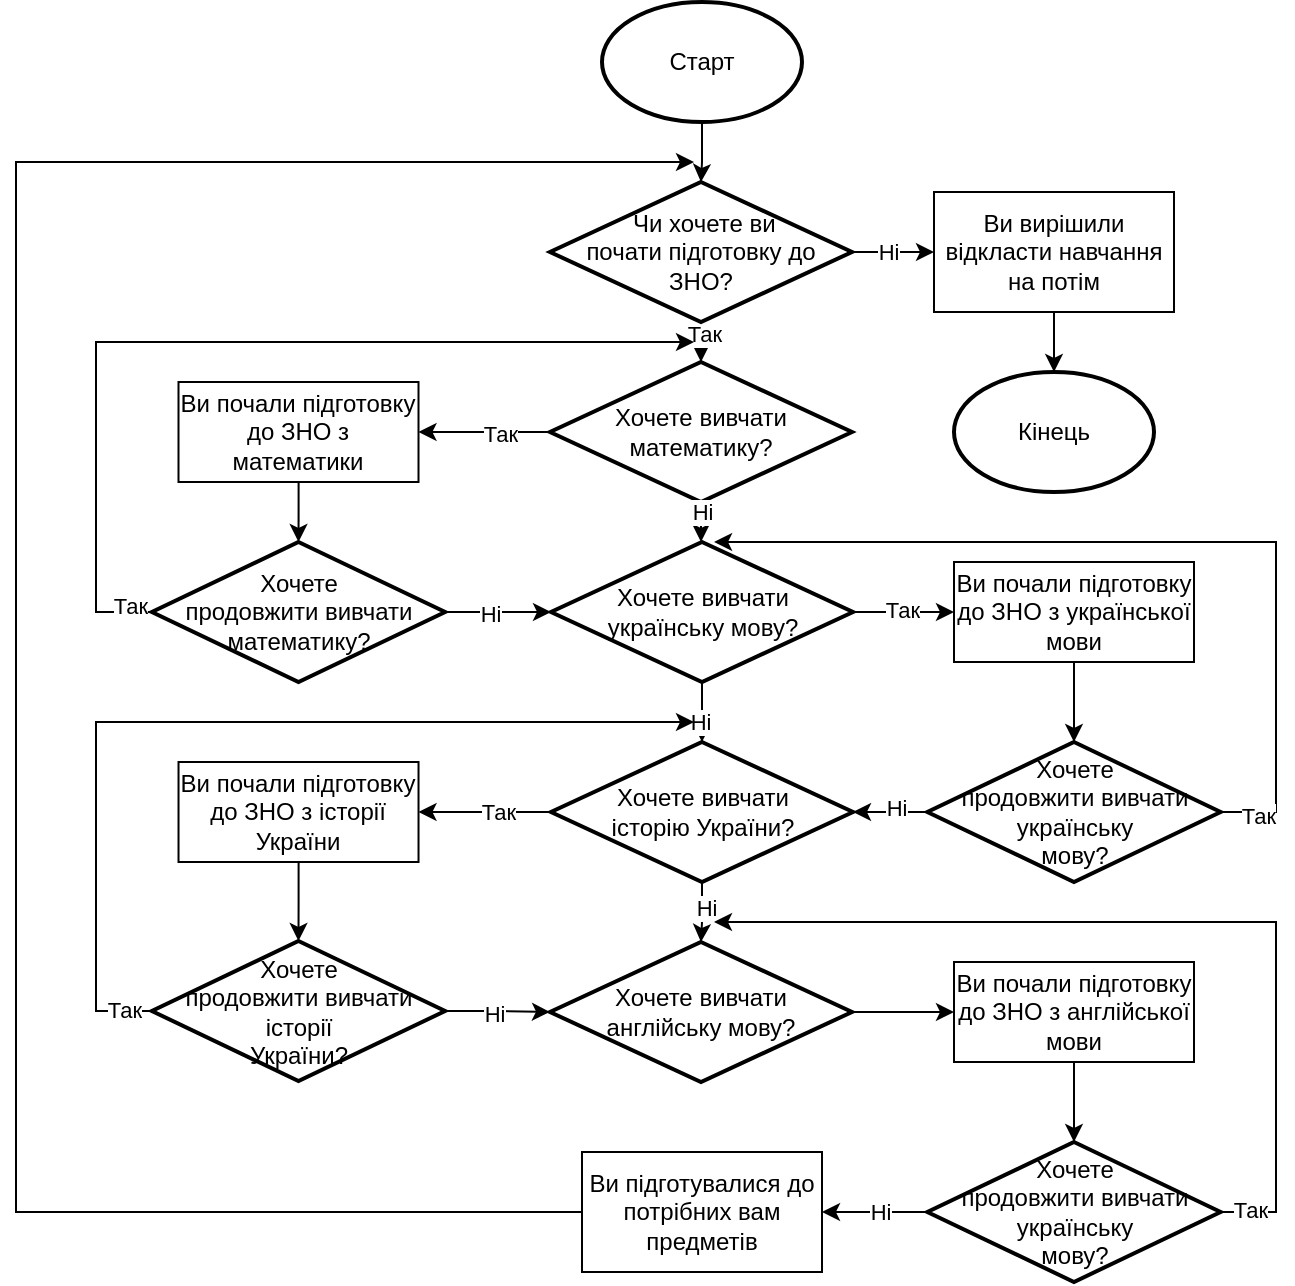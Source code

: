 <mxfile version="22.1.3" type="device">
  <diagram id="C5RBs43oDa-KdzZeNtuy" name="Page-1">
    <mxGraphModel dx="1188" dy="669" grid="1" gridSize="10" guides="1" tooltips="1" connect="1" arrows="1" fold="1" page="1" pageScale="1" pageWidth="827" pageHeight="1169" math="0" shadow="0">
      <root>
        <mxCell id="WIyWlLk6GJQsqaUBKTNV-0" />
        <mxCell id="WIyWlLk6GJQsqaUBKTNV-1" parent="WIyWlLk6GJQsqaUBKTNV-0" />
        <mxCell id="bgIuBs-LhC1HuL6J4nVj-0" value="Старт" style="strokeWidth=2;html=1;shape=mxgraph.flowchart.start_1;whiteSpace=wrap;" vertex="1" parent="WIyWlLk6GJQsqaUBKTNV-1">
          <mxGeometry x="364" y="80" width="100" height="60" as="geometry" />
        </mxCell>
        <mxCell id="bgIuBs-LhC1HuL6J4nVj-4" style="edgeStyle=orthogonalEdgeStyle;rounded=0;orthogonalLoop=1;jettySize=auto;html=1;" edge="1" parent="WIyWlLk6GJQsqaUBKTNV-1" source="bgIuBs-LhC1HuL6J4nVj-1" target="bgIuBs-LhC1HuL6J4nVj-3">
          <mxGeometry relative="1" as="geometry" />
        </mxCell>
        <mxCell id="bgIuBs-LhC1HuL6J4nVj-9" value="Так" style="edgeLabel;html=1;align=center;verticalAlign=middle;resizable=0;points=[];" vertex="1" connectable="0" parent="bgIuBs-LhC1HuL6J4nVj-4">
          <mxGeometry x="0.533" y="1" relative="1" as="geometry">
            <mxPoint as="offset" />
          </mxGeometry>
        </mxCell>
        <mxCell id="bgIuBs-LhC1HuL6J4nVj-44" style="edgeStyle=orthogonalEdgeStyle;rounded=0;orthogonalLoop=1;jettySize=auto;html=1;entryX=0;entryY=0.5;entryDx=0;entryDy=0;" edge="1" parent="WIyWlLk6GJQsqaUBKTNV-1" source="bgIuBs-LhC1HuL6J4nVj-1" target="bgIuBs-LhC1HuL6J4nVj-43">
          <mxGeometry relative="1" as="geometry" />
        </mxCell>
        <mxCell id="bgIuBs-LhC1HuL6J4nVj-45" value="Ні" style="edgeLabel;html=1;align=center;verticalAlign=middle;resizable=0;points=[];" vertex="1" connectable="0" parent="bgIuBs-LhC1HuL6J4nVj-44">
          <mxGeometry x="-0.122" relative="1" as="geometry">
            <mxPoint as="offset" />
          </mxGeometry>
        </mxCell>
        <mxCell id="bgIuBs-LhC1HuL6J4nVj-1" value="&amp;nbsp;Чи хочете ви &lt;br&gt;почати підготовку до ЗНО?" style="strokeWidth=2;html=1;shape=mxgraph.flowchart.decision;whiteSpace=wrap;" vertex="1" parent="WIyWlLk6GJQsqaUBKTNV-1">
          <mxGeometry x="338" y="170" width="151" height="70" as="geometry" />
        </mxCell>
        <mxCell id="bgIuBs-LhC1HuL6J4nVj-2" style="edgeStyle=orthogonalEdgeStyle;rounded=0;orthogonalLoop=1;jettySize=auto;html=1;entryX=0.5;entryY=0;entryDx=0;entryDy=0;entryPerimeter=0;" edge="1" parent="WIyWlLk6GJQsqaUBKTNV-1" source="bgIuBs-LhC1HuL6J4nVj-0" target="bgIuBs-LhC1HuL6J4nVj-1">
          <mxGeometry relative="1" as="geometry" />
        </mxCell>
        <mxCell id="bgIuBs-LhC1HuL6J4nVj-13" style="edgeStyle=orthogonalEdgeStyle;rounded=0;orthogonalLoop=1;jettySize=auto;html=1;entryX=1;entryY=0.5;entryDx=0;entryDy=0;" edge="1" parent="WIyWlLk6GJQsqaUBKTNV-1" source="bgIuBs-LhC1HuL6J4nVj-3" target="bgIuBs-LhC1HuL6J4nVj-12">
          <mxGeometry relative="1" as="geometry" />
        </mxCell>
        <mxCell id="bgIuBs-LhC1HuL6J4nVj-14" value="Так" style="edgeLabel;html=1;align=center;verticalAlign=middle;resizable=0;points=[];" vertex="1" connectable="0" parent="bgIuBs-LhC1HuL6J4nVj-13">
          <mxGeometry x="-0.238" y="1" relative="1" as="geometry">
            <mxPoint as="offset" />
          </mxGeometry>
        </mxCell>
        <mxCell id="bgIuBs-LhC1HuL6J4nVj-3" value="Хочете вивчати математику?" style="strokeWidth=2;html=1;shape=mxgraph.flowchart.decision;whiteSpace=wrap;" vertex="1" parent="WIyWlLk6GJQsqaUBKTNV-1">
          <mxGeometry x="338" y="260" width="151" height="70" as="geometry" />
        </mxCell>
        <mxCell id="bgIuBs-LhC1HuL6J4nVj-24" style="edgeStyle=orthogonalEdgeStyle;rounded=0;orthogonalLoop=1;jettySize=auto;html=1;entryX=0;entryY=0.5;entryDx=0;entryDy=0;" edge="1" parent="WIyWlLk6GJQsqaUBKTNV-1" source="bgIuBs-LhC1HuL6J4nVj-5" target="bgIuBs-LhC1HuL6J4nVj-23">
          <mxGeometry relative="1" as="geometry" />
        </mxCell>
        <mxCell id="bgIuBs-LhC1HuL6J4nVj-34" value="Так" style="edgeLabel;html=1;align=center;verticalAlign=middle;resizable=0;points=[];" vertex="1" connectable="0" parent="bgIuBs-LhC1HuL6J4nVj-24">
          <mxGeometry x="-0.043" y="1" relative="1" as="geometry">
            <mxPoint as="offset" />
          </mxGeometry>
        </mxCell>
        <mxCell id="bgIuBs-LhC1HuL6J4nVj-5" value="Хочете вивчати &lt;br&gt;українську мову?" style="strokeWidth=2;html=1;shape=mxgraph.flowchart.decision;whiteSpace=wrap;" vertex="1" parent="WIyWlLk6GJQsqaUBKTNV-1">
          <mxGeometry x="338.5" y="350" width="151" height="70" as="geometry" />
        </mxCell>
        <mxCell id="bgIuBs-LhC1HuL6J4nVj-32" style="edgeStyle=orthogonalEdgeStyle;rounded=0;orthogonalLoop=1;jettySize=auto;html=1;entryX=1;entryY=0.5;entryDx=0;entryDy=0;" edge="1" parent="WIyWlLk6GJQsqaUBKTNV-1" source="bgIuBs-LhC1HuL6J4nVj-6" target="bgIuBs-LhC1HuL6J4nVj-31">
          <mxGeometry relative="1" as="geometry" />
        </mxCell>
        <mxCell id="bgIuBs-LhC1HuL6J4nVj-33" value="Так" style="edgeLabel;html=1;align=center;verticalAlign=middle;resizable=0;points=[];" vertex="1" connectable="0" parent="bgIuBs-LhC1HuL6J4nVj-32">
          <mxGeometry x="-0.2" relative="1" as="geometry">
            <mxPoint as="offset" />
          </mxGeometry>
        </mxCell>
        <mxCell id="bgIuBs-LhC1HuL6J4nVj-6" value="Хочете вивчати &lt;br&gt;історію України?" style="strokeWidth=2;html=1;shape=mxgraph.flowchart.decision;whiteSpace=wrap;" vertex="1" parent="WIyWlLk6GJQsqaUBKTNV-1">
          <mxGeometry x="338.5" y="450" width="151" height="70" as="geometry" />
        </mxCell>
        <mxCell id="bgIuBs-LhC1HuL6J4nVj-7" style="edgeStyle=orthogonalEdgeStyle;rounded=0;orthogonalLoop=1;jettySize=auto;html=1;entryX=0.5;entryY=0;entryDx=0;entryDy=0;entryPerimeter=0;" edge="1" parent="WIyWlLk6GJQsqaUBKTNV-1" source="bgIuBs-LhC1HuL6J4nVj-3" target="bgIuBs-LhC1HuL6J4nVj-5">
          <mxGeometry relative="1" as="geometry" />
        </mxCell>
        <mxCell id="bgIuBs-LhC1HuL6J4nVj-10" value="Ні" style="edgeLabel;html=1;align=center;verticalAlign=middle;resizable=0;points=[];" vertex="1" connectable="0" parent="bgIuBs-LhC1HuL6J4nVj-7">
          <mxGeometry x="-0.577" relative="1" as="geometry">
            <mxPoint as="offset" />
          </mxGeometry>
        </mxCell>
        <mxCell id="bgIuBs-LhC1HuL6J4nVj-8" style="edgeStyle=orthogonalEdgeStyle;rounded=0;orthogonalLoop=1;jettySize=auto;html=1;entryX=0.5;entryY=0;entryDx=0;entryDy=0;entryPerimeter=0;" edge="1" parent="WIyWlLk6GJQsqaUBKTNV-1" source="bgIuBs-LhC1HuL6J4nVj-5" target="bgIuBs-LhC1HuL6J4nVj-6">
          <mxGeometry relative="1" as="geometry" />
        </mxCell>
        <mxCell id="bgIuBs-LhC1HuL6J4nVj-11" value="Ні" style="edgeLabel;html=1;align=center;verticalAlign=middle;resizable=0;points=[];" vertex="1" connectable="0" parent="bgIuBs-LhC1HuL6J4nVj-8">
          <mxGeometry x="-0.171" y="1" relative="1" as="geometry">
            <mxPoint as="offset" />
          </mxGeometry>
        </mxCell>
        <mxCell id="bgIuBs-LhC1HuL6J4nVj-12" value="Ви почали підготовку до ЗНО з математики" style="rounded=0;whiteSpace=wrap;html=1;" vertex="1" parent="WIyWlLk6GJQsqaUBKTNV-1">
          <mxGeometry x="152.25" y="270" width="120" height="50" as="geometry" />
        </mxCell>
        <mxCell id="bgIuBs-LhC1HuL6J4nVj-21" style="edgeStyle=orthogonalEdgeStyle;rounded=0;orthogonalLoop=1;jettySize=auto;html=1;" edge="1" parent="WIyWlLk6GJQsqaUBKTNV-1" source="bgIuBs-LhC1HuL6J4nVj-17">
          <mxGeometry relative="1" as="geometry">
            <mxPoint x="410" y="250" as="targetPoint" />
            <Array as="points">
              <mxPoint x="111" y="385" />
              <mxPoint x="111" y="250" />
            </Array>
          </mxGeometry>
        </mxCell>
        <mxCell id="bgIuBs-LhC1HuL6J4nVj-22" value="Так" style="edgeLabel;html=1;align=center;verticalAlign=middle;resizable=0;points=[];" vertex="1" connectable="0" parent="bgIuBs-LhC1HuL6J4nVj-21">
          <mxGeometry x="-0.952" y="-3" relative="1" as="geometry">
            <mxPoint as="offset" />
          </mxGeometry>
        </mxCell>
        <mxCell id="bgIuBs-LhC1HuL6J4nVj-17" value="Хочете &lt;br&gt;продовжити вивчати математику?" style="strokeWidth=2;html=1;shape=mxgraph.flowchart.decision;whiteSpace=wrap;" vertex="1" parent="WIyWlLk6GJQsqaUBKTNV-1">
          <mxGeometry x="138.94" y="350" width="146.63" height="70" as="geometry" />
        </mxCell>
        <mxCell id="bgIuBs-LhC1HuL6J4nVj-18" style="edgeStyle=orthogonalEdgeStyle;rounded=0;orthogonalLoop=1;jettySize=auto;html=1;entryX=0.5;entryY=0;entryDx=0;entryDy=0;entryPerimeter=0;" edge="1" parent="WIyWlLk6GJQsqaUBKTNV-1" source="bgIuBs-LhC1HuL6J4nVj-12" target="bgIuBs-LhC1HuL6J4nVj-17">
          <mxGeometry relative="1" as="geometry" />
        </mxCell>
        <mxCell id="bgIuBs-LhC1HuL6J4nVj-19" style="edgeStyle=orthogonalEdgeStyle;rounded=0;orthogonalLoop=1;jettySize=auto;html=1;entryX=0;entryY=0.5;entryDx=0;entryDy=0;entryPerimeter=0;" edge="1" parent="WIyWlLk6GJQsqaUBKTNV-1" source="bgIuBs-LhC1HuL6J4nVj-17" target="bgIuBs-LhC1HuL6J4nVj-5">
          <mxGeometry relative="1" as="geometry" />
        </mxCell>
        <mxCell id="bgIuBs-LhC1HuL6J4nVj-20" value="Ні" style="edgeLabel;html=1;align=center;verticalAlign=middle;resizable=0;points=[];" vertex="1" connectable="0" parent="bgIuBs-LhC1HuL6J4nVj-19">
          <mxGeometry x="-0.159" y="-1" relative="1" as="geometry">
            <mxPoint as="offset" />
          </mxGeometry>
        </mxCell>
        <mxCell id="bgIuBs-LhC1HuL6J4nVj-23" value="Ви почали підготовку до ЗНО з української мови" style="rounded=0;whiteSpace=wrap;html=1;" vertex="1" parent="WIyWlLk6GJQsqaUBKTNV-1">
          <mxGeometry x="540" y="360" width="120" height="50" as="geometry" />
        </mxCell>
        <mxCell id="bgIuBs-LhC1HuL6J4nVj-29" style="edgeStyle=orthogonalEdgeStyle;rounded=0;orthogonalLoop=1;jettySize=auto;html=1;entryX=0.54;entryY=0;entryDx=0;entryDy=0;entryPerimeter=0;" edge="1" parent="WIyWlLk6GJQsqaUBKTNV-1" source="bgIuBs-LhC1HuL6J4nVj-25" target="bgIuBs-LhC1HuL6J4nVj-5">
          <mxGeometry relative="1" as="geometry">
            <mxPoint x="700" y="350" as="targetPoint" />
            <Array as="points">
              <mxPoint x="701" y="485" />
              <mxPoint x="701" y="350" />
            </Array>
          </mxGeometry>
        </mxCell>
        <mxCell id="bgIuBs-LhC1HuL6J4nVj-30" value="Так" style="edgeLabel;html=1;align=center;verticalAlign=middle;resizable=0;points=[];" vertex="1" connectable="0" parent="bgIuBs-LhC1HuL6J4nVj-29">
          <mxGeometry x="-0.919" y="-2" relative="1" as="geometry">
            <mxPoint as="offset" />
          </mxGeometry>
        </mxCell>
        <mxCell id="bgIuBs-LhC1HuL6J4nVj-25" value="Хочете &lt;br&gt;продовжити вивчати українську &lt;br&gt;мову?" style="strokeWidth=2;html=1;shape=mxgraph.flowchart.decision;whiteSpace=wrap;" vertex="1" parent="WIyWlLk6GJQsqaUBKTNV-1">
          <mxGeometry x="526.68" y="450" width="146.63" height="70" as="geometry" />
        </mxCell>
        <mxCell id="bgIuBs-LhC1HuL6J4nVj-26" style="edgeStyle=orthogonalEdgeStyle;rounded=0;orthogonalLoop=1;jettySize=auto;html=1;entryX=0.5;entryY=0;entryDx=0;entryDy=0;entryPerimeter=0;" edge="1" parent="WIyWlLk6GJQsqaUBKTNV-1" source="bgIuBs-LhC1HuL6J4nVj-23" target="bgIuBs-LhC1HuL6J4nVj-25">
          <mxGeometry relative="1" as="geometry" />
        </mxCell>
        <mxCell id="bgIuBs-LhC1HuL6J4nVj-27" style="edgeStyle=orthogonalEdgeStyle;rounded=0;orthogonalLoop=1;jettySize=auto;html=1;entryX=1;entryY=0.5;entryDx=0;entryDy=0;entryPerimeter=0;" edge="1" parent="WIyWlLk6GJQsqaUBKTNV-1" source="bgIuBs-LhC1HuL6J4nVj-25" target="bgIuBs-LhC1HuL6J4nVj-6">
          <mxGeometry relative="1" as="geometry" />
        </mxCell>
        <mxCell id="bgIuBs-LhC1HuL6J4nVj-28" value="Ні" style="edgeLabel;html=1;align=center;verticalAlign=middle;resizable=0;points=[];" vertex="1" connectable="0" parent="bgIuBs-LhC1HuL6J4nVj-27">
          <mxGeometry x="-0.276" y="-2" relative="1" as="geometry">
            <mxPoint as="offset" />
          </mxGeometry>
        </mxCell>
        <mxCell id="bgIuBs-LhC1HuL6J4nVj-31" value="Ви почали підготовку до ЗНО з історії України" style="rounded=0;whiteSpace=wrap;html=1;" vertex="1" parent="WIyWlLk6GJQsqaUBKTNV-1">
          <mxGeometry x="152.26" y="460" width="120" height="50" as="geometry" />
        </mxCell>
        <mxCell id="bgIuBs-LhC1HuL6J4nVj-37" style="edgeStyle=orthogonalEdgeStyle;rounded=0;orthogonalLoop=1;jettySize=auto;html=1;" edge="1" parent="WIyWlLk6GJQsqaUBKTNV-1" source="bgIuBs-LhC1HuL6J4nVj-35">
          <mxGeometry relative="1" as="geometry">
            <mxPoint x="410" y="440" as="targetPoint" />
            <Array as="points">
              <mxPoint x="111" y="585" />
              <mxPoint x="111" y="440" />
            </Array>
          </mxGeometry>
        </mxCell>
        <mxCell id="bgIuBs-LhC1HuL6J4nVj-38" value="Так" style="edgeLabel;html=1;align=center;verticalAlign=middle;resizable=0;points=[];" vertex="1" connectable="0" parent="bgIuBs-LhC1HuL6J4nVj-37">
          <mxGeometry x="-0.939" y="-1" relative="1" as="geometry">
            <mxPoint as="offset" />
          </mxGeometry>
        </mxCell>
        <mxCell id="bgIuBs-LhC1HuL6J4nVj-35" value="Хочете &lt;br&gt;продовжити вивчати історії &lt;br&gt;України?" style="strokeWidth=2;html=1;shape=mxgraph.flowchart.decision;whiteSpace=wrap;" vertex="1" parent="WIyWlLk6GJQsqaUBKTNV-1">
          <mxGeometry x="138.93" y="549.5" width="146.63" height="70" as="geometry" />
        </mxCell>
        <mxCell id="bgIuBs-LhC1HuL6J4nVj-36" style="edgeStyle=orthogonalEdgeStyle;rounded=0;orthogonalLoop=1;jettySize=auto;html=1;entryX=0.5;entryY=0;entryDx=0;entryDy=0;entryPerimeter=0;" edge="1" parent="WIyWlLk6GJQsqaUBKTNV-1" source="bgIuBs-LhC1HuL6J4nVj-31" target="bgIuBs-LhC1HuL6J4nVj-35">
          <mxGeometry relative="1" as="geometry" />
        </mxCell>
        <mxCell id="bgIuBs-LhC1HuL6J4nVj-60" style="edgeStyle=orthogonalEdgeStyle;rounded=0;orthogonalLoop=1;jettySize=auto;html=1;" edge="1" parent="WIyWlLk6GJQsqaUBKTNV-1" source="bgIuBs-LhC1HuL6J4nVj-39">
          <mxGeometry relative="1" as="geometry">
            <mxPoint x="410" y="160" as="targetPoint" />
            <Array as="points">
              <mxPoint x="71" y="685" />
              <mxPoint x="71" y="160" />
            </Array>
          </mxGeometry>
        </mxCell>
        <mxCell id="bgIuBs-LhC1HuL6J4nVj-39" value="Ви підготувалися до потрібних вам предметів" style="rounded=0;whiteSpace=wrap;html=1;" vertex="1" parent="WIyWlLk6GJQsqaUBKTNV-1">
          <mxGeometry x="354" y="655" width="120" height="60" as="geometry" />
        </mxCell>
        <mxCell id="bgIuBs-LhC1HuL6J4nVj-43" value="Ви вирішили відкласти навчання на потім" style="rounded=0;whiteSpace=wrap;html=1;" vertex="1" parent="WIyWlLk6GJQsqaUBKTNV-1">
          <mxGeometry x="530" y="175" width="120" height="60" as="geometry" />
        </mxCell>
        <mxCell id="bgIuBs-LhC1HuL6J4nVj-52" style="edgeStyle=orthogonalEdgeStyle;rounded=0;orthogonalLoop=1;jettySize=auto;html=1;entryX=0;entryY=0.5;entryDx=0;entryDy=0;" edge="1" parent="WIyWlLk6GJQsqaUBKTNV-1" source="bgIuBs-LhC1HuL6J4nVj-46" target="bgIuBs-LhC1HuL6J4nVj-51">
          <mxGeometry relative="1" as="geometry" />
        </mxCell>
        <mxCell id="bgIuBs-LhC1HuL6J4nVj-46" value="Хочете вивчати &lt;br&gt;англійську мову?" style="strokeWidth=2;html=1;shape=mxgraph.flowchart.decision;whiteSpace=wrap;" vertex="1" parent="WIyWlLk6GJQsqaUBKTNV-1">
          <mxGeometry x="338" y="550" width="151" height="70" as="geometry" />
        </mxCell>
        <mxCell id="bgIuBs-LhC1HuL6J4nVj-47" style="edgeStyle=orthogonalEdgeStyle;rounded=0;orthogonalLoop=1;jettySize=auto;html=1;entryX=0;entryY=0.5;entryDx=0;entryDy=0;entryPerimeter=0;" edge="1" parent="WIyWlLk6GJQsqaUBKTNV-1" source="bgIuBs-LhC1HuL6J4nVj-35" target="bgIuBs-LhC1HuL6J4nVj-46">
          <mxGeometry relative="1" as="geometry" />
        </mxCell>
        <mxCell id="bgIuBs-LhC1HuL6J4nVj-48" value="Ні" style="edgeLabel;html=1;align=center;verticalAlign=middle;resizable=0;points=[];" vertex="1" connectable="0" parent="bgIuBs-LhC1HuL6J4nVj-47">
          <mxGeometry x="-0.096" y="-1" relative="1" as="geometry">
            <mxPoint as="offset" />
          </mxGeometry>
        </mxCell>
        <mxCell id="bgIuBs-LhC1HuL6J4nVj-49" style="edgeStyle=orthogonalEdgeStyle;rounded=0;orthogonalLoop=1;jettySize=auto;html=1;entryX=0.5;entryY=0;entryDx=0;entryDy=0;entryPerimeter=0;" edge="1" parent="WIyWlLk6GJQsqaUBKTNV-1" source="bgIuBs-LhC1HuL6J4nVj-6" target="bgIuBs-LhC1HuL6J4nVj-46">
          <mxGeometry relative="1" as="geometry" />
        </mxCell>
        <mxCell id="bgIuBs-LhC1HuL6J4nVj-50" value="Ні" style="edgeLabel;html=1;align=center;verticalAlign=middle;resizable=0;points=[];" vertex="1" connectable="0" parent="bgIuBs-LhC1HuL6J4nVj-49">
          <mxGeometry x="-0.169" y="2" relative="1" as="geometry">
            <mxPoint as="offset" />
          </mxGeometry>
        </mxCell>
        <mxCell id="bgIuBs-LhC1HuL6J4nVj-51" value="Ви почали підготовку до ЗНО з англійської мови" style="rounded=0;whiteSpace=wrap;html=1;" vertex="1" parent="WIyWlLk6GJQsqaUBKTNV-1">
          <mxGeometry x="540" y="560" width="120" height="50" as="geometry" />
        </mxCell>
        <mxCell id="bgIuBs-LhC1HuL6J4nVj-55" style="edgeStyle=orthogonalEdgeStyle;rounded=0;orthogonalLoop=1;jettySize=auto;html=1;" edge="1" parent="WIyWlLk6GJQsqaUBKTNV-1" source="bgIuBs-LhC1HuL6J4nVj-53">
          <mxGeometry relative="1" as="geometry">
            <mxPoint x="420" y="540" as="targetPoint" />
            <Array as="points">
              <mxPoint x="701" y="685" />
              <mxPoint x="701" y="540" />
            </Array>
          </mxGeometry>
        </mxCell>
        <mxCell id="bgIuBs-LhC1HuL6J4nVj-56" value="Так" style="edgeLabel;html=1;align=center;verticalAlign=middle;resizable=0;points=[];" vertex="1" connectable="0" parent="bgIuBs-LhC1HuL6J4nVj-55">
          <mxGeometry x="-0.936" y="1" relative="1" as="geometry">
            <mxPoint as="offset" />
          </mxGeometry>
        </mxCell>
        <mxCell id="bgIuBs-LhC1HuL6J4nVj-57" style="edgeStyle=orthogonalEdgeStyle;rounded=0;orthogonalLoop=1;jettySize=auto;html=1;entryX=1;entryY=0.5;entryDx=0;entryDy=0;" edge="1" parent="WIyWlLk6GJQsqaUBKTNV-1" source="bgIuBs-LhC1HuL6J4nVj-53" target="bgIuBs-LhC1HuL6J4nVj-39">
          <mxGeometry relative="1" as="geometry" />
        </mxCell>
        <mxCell id="bgIuBs-LhC1HuL6J4nVj-58" value="Ні" style="edgeLabel;html=1;align=center;verticalAlign=middle;resizable=0;points=[];" vertex="1" connectable="0" parent="bgIuBs-LhC1HuL6J4nVj-57">
          <mxGeometry x="-0.095" relative="1" as="geometry">
            <mxPoint as="offset" />
          </mxGeometry>
        </mxCell>
        <mxCell id="bgIuBs-LhC1HuL6J4nVj-53" value="Хочете &lt;br&gt;продовжити вивчати українську &lt;br&gt;мову?" style="strokeWidth=2;html=1;shape=mxgraph.flowchart.decision;whiteSpace=wrap;" vertex="1" parent="WIyWlLk6GJQsqaUBKTNV-1">
          <mxGeometry x="526.68" y="650" width="146.63" height="70" as="geometry" />
        </mxCell>
        <mxCell id="bgIuBs-LhC1HuL6J4nVj-54" style="edgeStyle=orthogonalEdgeStyle;rounded=0;orthogonalLoop=1;jettySize=auto;html=1;entryX=0.5;entryY=0;entryDx=0;entryDy=0;entryPerimeter=0;" edge="1" parent="WIyWlLk6GJQsqaUBKTNV-1" source="bgIuBs-LhC1HuL6J4nVj-51" target="bgIuBs-LhC1HuL6J4nVj-53">
          <mxGeometry relative="1" as="geometry" />
        </mxCell>
        <mxCell id="bgIuBs-LhC1HuL6J4nVj-61" value="Кінець" style="strokeWidth=2;html=1;shape=mxgraph.flowchart.start_1;whiteSpace=wrap;" vertex="1" parent="WIyWlLk6GJQsqaUBKTNV-1">
          <mxGeometry x="540" y="265" width="100" height="60" as="geometry" />
        </mxCell>
        <mxCell id="bgIuBs-LhC1HuL6J4nVj-63" style="edgeStyle=orthogonalEdgeStyle;rounded=0;orthogonalLoop=1;jettySize=auto;html=1;entryX=0.5;entryY=0;entryDx=0;entryDy=0;entryPerimeter=0;" edge="1" parent="WIyWlLk6GJQsqaUBKTNV-1" source="bgIuBs-LhC1HuL6J4nVj-43" target="bgIuBs-LhC1HuL6J4nVj-61">
          <mxGeometry relative="1" as="geometry" />
        </mxCell>
      </root>
    </mxGraphModel>
  </diagram>
</mxfile>
